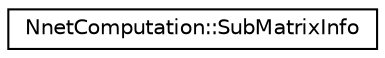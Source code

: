 digraph "Graphical Class Hierarchy"
{
  edge [fontname="Helvetica",fontsize="10",labelfontname="Helvetica",labelfontsize="10"];
  node [fontname="Helvetica",fontsize="10",shape=record];
  rankdir="LR";
  Node0 [label="NnetComputation::SubMatrixInfo",height=0.2,width=0.4,color="black", fillcolor="white", style="filled",URL="$structkaldi_1_1nnet3_1_1NnetComputation_1_1SubMatrixInfo.html"];
}

